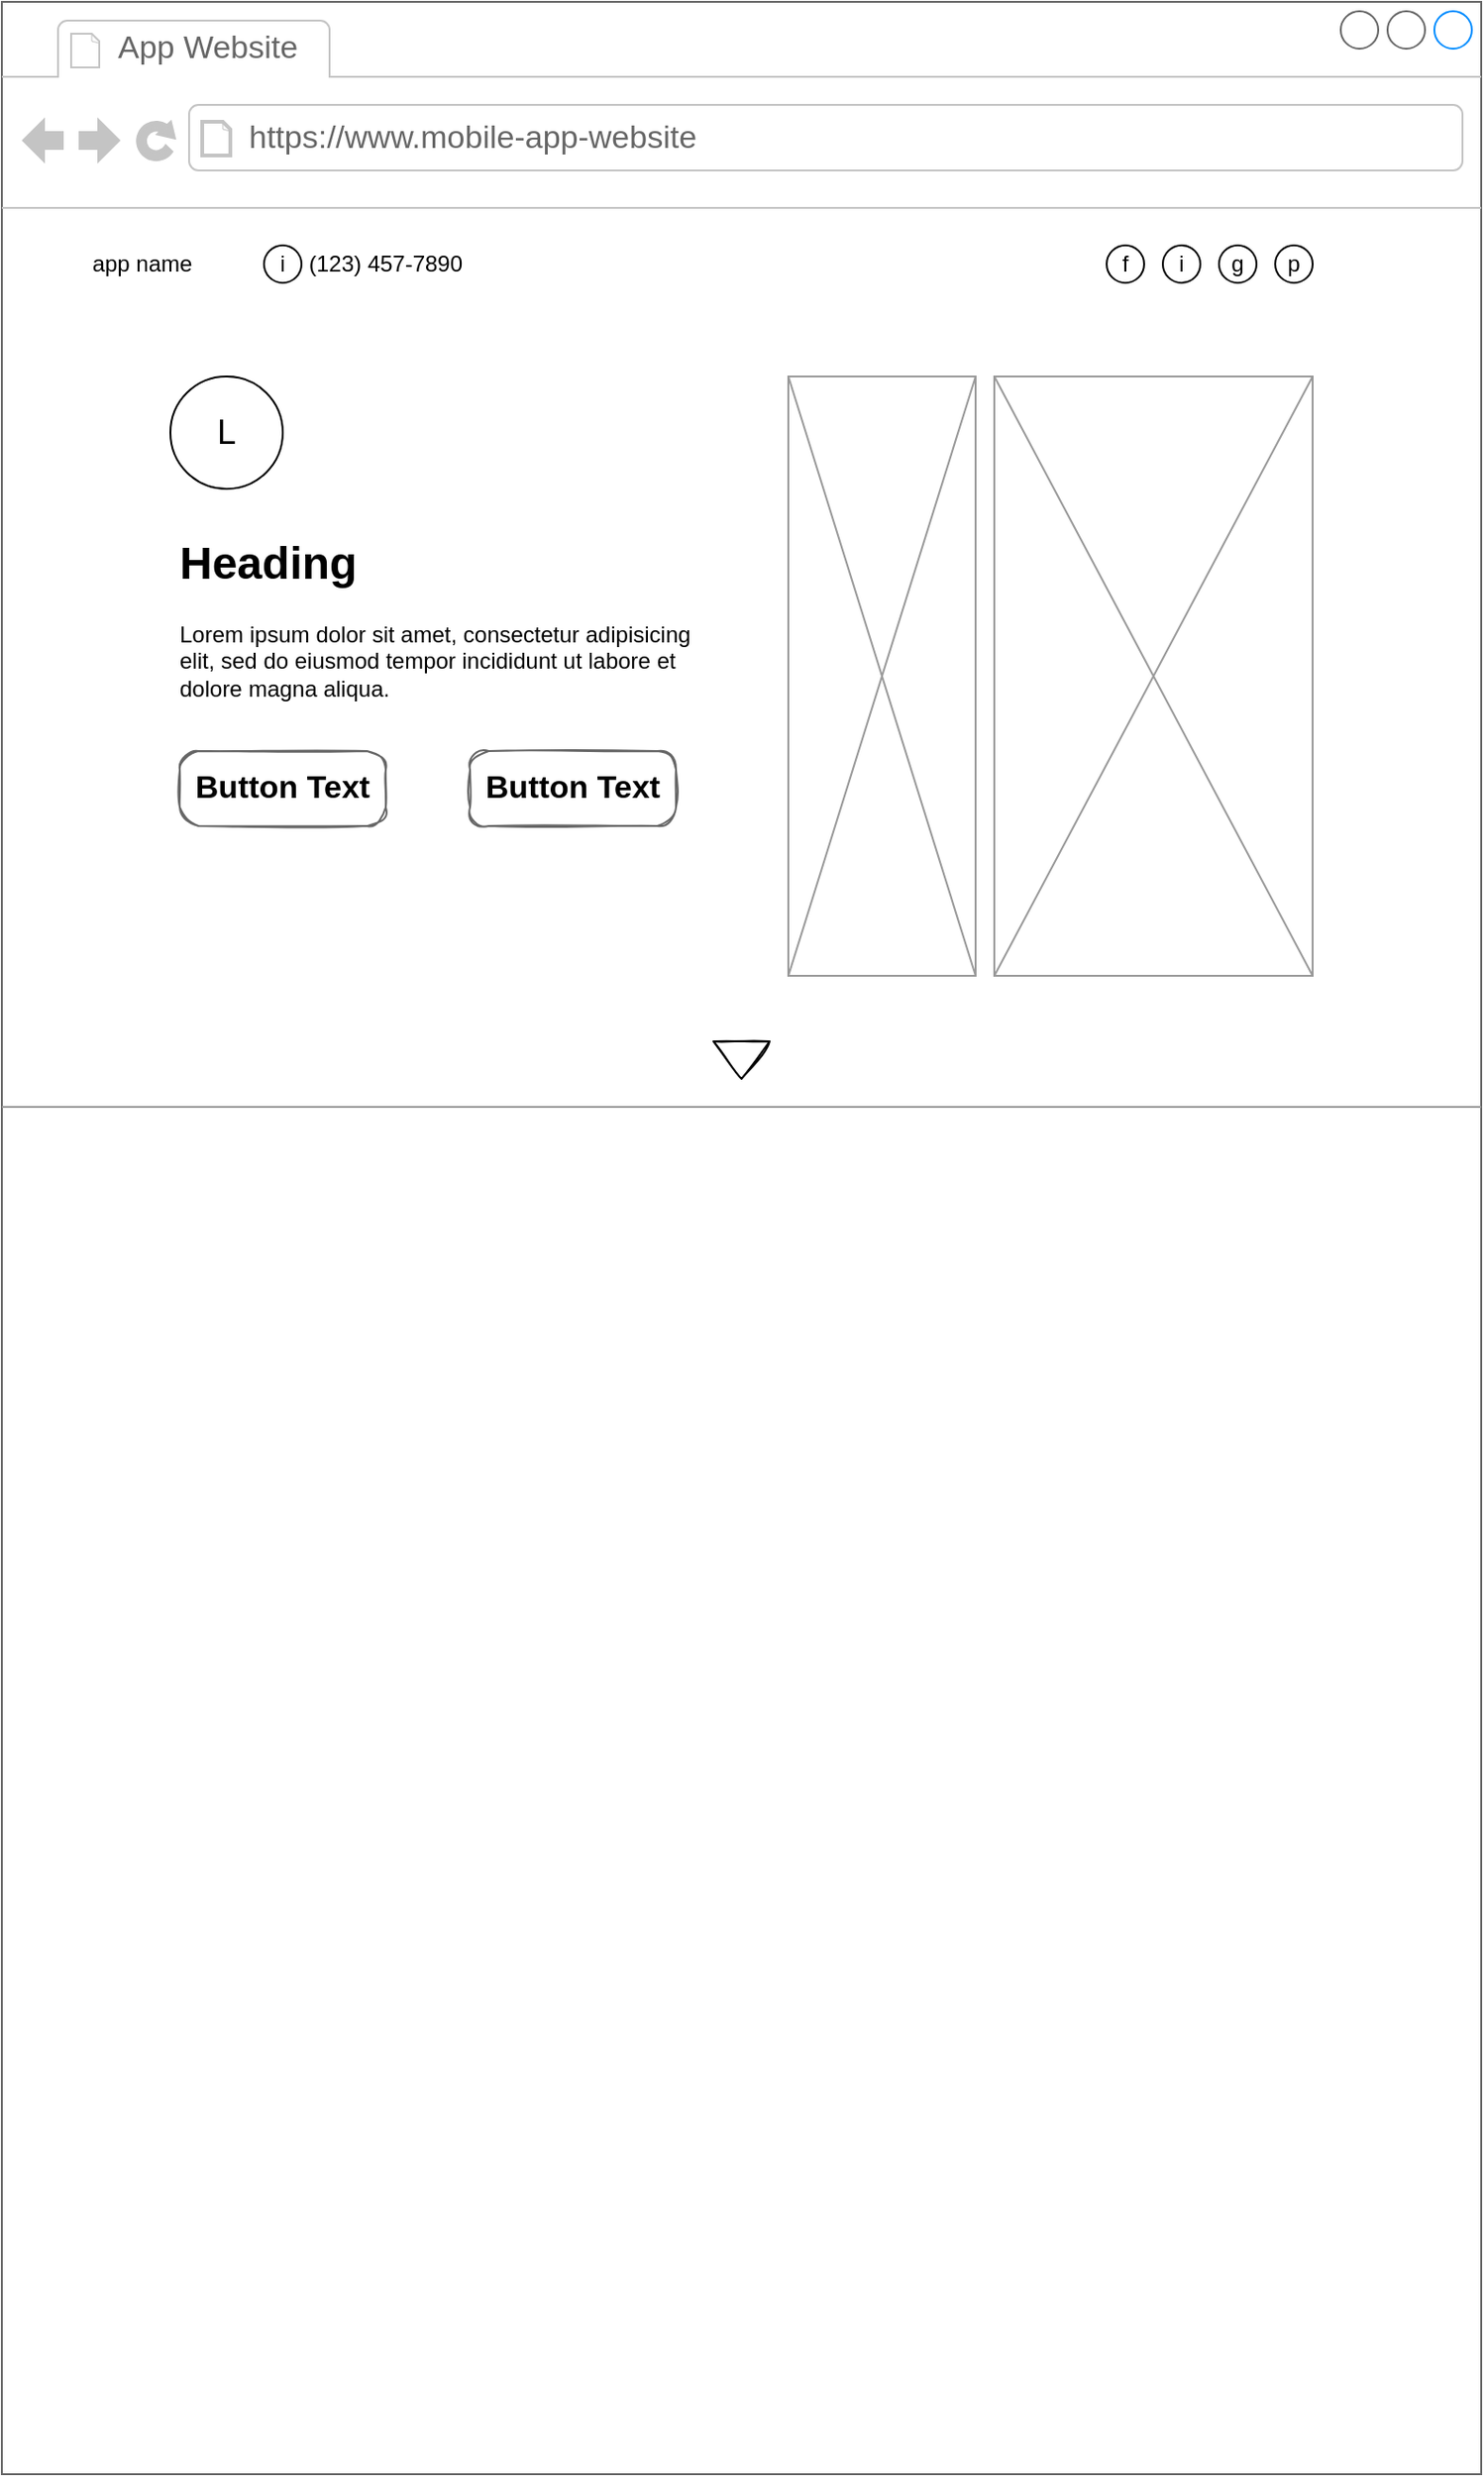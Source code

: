 <mxfile version="14.6.3" type="github">
  <diagram id="2oAOjW0IkgDWgNlKLEwU" name="Page-1">
    <mxGraphModel dx="1038" dy="588" grid="1" gridSize="10" guides="1" tooltips="1" connect="1" arrows="1" fold="1" page="1" pageScale="1" pageWidth="850" pageHeight="1400" math="0" shadow="0">
      <root>
        <mxCell id="0" />
        <mxCell id="1" parent="0" />
        <mxCell id="FI9FSAnp2MX3LIdGFpVo-7" value="" style="strokeWidth=1;shadow=0;dashed=0;align=center;html=1;shape=mxgraph.mockup.containers.browserWindow;rSize=0;strokeColor=#666666;strokeColor2=#008cff;strokeColor3=#c4c4c4;mainText=,;recursiveResize=0;" vertex="1" parent="1">
          <mxGeometry x="30" y="40" width="790" height="1320" as="geometry" />
        </mxCell>
        <mxCell id="FI9FSAnp2MX3LIdGFpVo-8" value="App Website" style="strokeWidth=1;shadow=0;dashed=0;align=center;html=1;shape=mxgraph.mockup.containers.anchor;fontSize=17;fontColor=#666666;align=left;" vertex="1" parent="FI9FSAnp2MX3LIdGFpVo-7">
          <mxGeometry x="60" y="12" width="110" height="26" as="geometry" />
        </mxCell>
        <mxCell id="FI9FSAnp2MX3LIdGFpVo-9" value="https://www.mobile-app-website" style="strokeWidth=1;shadow=0;dashed=0;align=center;html=1;shape=mxgraph.mockup.containers.anchor;rSize=0;fontSize=17;fontColor=#666666;align=left;" vertex="1" parent="FI9FSAnp2MX3LIdGFpVo-7">
          <mxGeometry x="130" y="60" width="250" height="26" as="geometry" />
        </mxCell>
        <mxCell id="FI9FSAnp2MX3LIdGFpVo-14" value="app name" style="text;html=1;strokeColor=none;fillColor=none;align=center;verticalAlign=middle;whiteSpace=wrap;rounded=0;" vertex="1" parent="FI9FSAnp2MX3LIdGFpVo-7">
          <mxGeometry x="30" y="130" width="90" height="20" as="geometry" />
        </mxCell>
        <mxCell id="FI9FSAnp2MX3LIdGFpVo-15" value="(123) 457-7890" style="text;html=1;strokeColor=none;fillColor=none;align=center;verticalAlign=middle;whiteSpace=wrap;rounded=0;" vertex="1" parent="FI9FSAnp2MX3LIdGFpVo-7">
          <mxGeometry x="160" y="130" width="90" height="20" as="geometry" />
        </mxCell>
        <mxCell id="FI9FSAnp2MX3LIdGFpVo-16" value="" style="ellipse;whiteSpace=wrap;html=1;aspect=fixed;" vertex="1" parent="FI9FSAnp2MX3LIdGFpVo-7">
          <mxGeometry x="140" y="130" width="20" height="20" as="geometry" />
        </mxCell>
        <mxCell id="FI9FSAnp2MX3LIdGFpVo-17" value="i" style="text;html=1;strokeColor=none;fillColor=none;align=center;verticalAlign=middle;whiteSpace=wrap;rounded=0;" vertex="1" parent="FI9FSAnp2MX3LIdGFpVo-7">
          <mxGeometry x="130" y="130" width="40" height="20" as="geometry" />
        </mxCell>
        <mxCell id="FI9FSAnp2MX3LIdGFpVo-20" value="" style="verticalLabelPosition=bottom;shadow=0;dashed=0;align=center;html=1;verticalAlign=top;strokeWidth=1;shape=mxgraph.mockup.graphics.simpleIcon;strokeColor=#999999;" vertex="1" parent="FI9FSAnp2MX3LIdGFpVo-7">
          <mxGeometry x="530" y="200" width="170" height="320" as="geometry" />
        </mxCell>
        <mxCell id="FI9FSAnp2MX3LIdGFpVo-29" value="" style="verticalLabelPosition=bottom;shadow=0;dashed=0;align=center;html=1;verticalAlign=top;strokeWidth=1;shape=mxgraph.mockup.graphics.simpleIcon;strokeColor=#999999;" vertex="1" parent="FI9FSAnp2MX3LIdGFpVo-7">
          <mxGeometry x="420" y="200" width="100" height="320" as="geometry" />
        </mxCell>
        <mxCell id="FI9FSAnp2MX3LIdGFpVo-37" value="" style="ellipse;whiteSpace=wrap;html=1;aspect=fixed;" vertex="1" parent="FI9FSAnp2MX3LIdGFpVo-7">
          <mxGeometry x="590" y="130" width="20" height="20" as="geometry" />
        </mxCell>
        <mxCell id="FI9FSAnp2MX3LIdGFpVo-40" value="" style="ellipse;whiteSpace=wrap;html=1;aspect=fixed;" vertex="1" parent="FI9FSAnp2MX3LIdGFpVo-7">
          <mxGeometry x="650" y="130" width="20" height="20" as="geometry" />
        </mxCell>
        <mxCell id="FI9FSAnp2MX3LIdGFpVo-41" value="" style="ellipse;whiteSpace=wrap;html=1;aspect=fixed;" vertex="1" parent="FI9FSAnp2MX3LIdGFpVo-7">
          <mxGeometry x="680" y="130" width="20" height="20" as="geometry" />
        </mxCell>
        <mxCell id="FI9FSAnp2MX3LIdGFpVo-42" value="" style="ellipse;whiteSpace=wrap;html=1;aspect=fixed;" vertex="1" parent="FI9FSAnp2MX3LIdGFpVo-7">
          <mxGeometry x="620" y="130" width="20" height="20" as="geometry" />
        </mxCell>
        <mxCell id="FI9FSAnp2MX3LIdGFpVo-44" value="f" style="text;html=1;strokeColor=none;fillColor=none;align=center;verticalAlign=middle;whiteSpace=wrap;rounded=0;" vertex="1" parent="FI9FSAnp2MX3LIdGFpVo-7">
          <mxGeometry x="580" y="130" width="40" height="20" as="geometry" />
        </mxCell>
        <mxCell id="FI9FSAnp2MX3LIdGFpVo-45" value="p" style="text;html=1;strokeColor=none;fillColor=none;align=center;verticalAlign=middle;whiteSpace=wrap;rounded=0;" vertex="1" parent="FI9FSAnp2MX3LIdGFpVo-7">
          <mxGeometry x="670" y="130" width="40" height="20" as="geometry" />
        </mxCell>
        <mxCell id="FI9FSAnp2MX3LIdGFpVo-46" value="g" style="text;html=1;strokeColor=none;fillColor=none;align=center;verticalAlign=middle;whiteSpace=wrap;rounded=0;" vertex="1" parent="FI9FSAnp2MX3LIdGFpVo-7">
          <mxGeometry x="640" y="130" width="40" height="20" as="geometry" />
        </mxCell>
        <mxCell id="FI9FSAnp2MX3LIdGFpVo-47" value="i" style="text;html=1;strokeColor=none;fillColor=none;align=center;verticalAlign=middle;whiteSpace=wrap;rounded=0;" vertex="1" parent="FI9FSAnp2MX3LIdGFpVo-7">
          <mxGeometry x="610" y="130" width="40" height="20" as="geometry" />
        </mxCell>
        <mxCell id="FI9FSAnp2MX3LIdGFpVo-49" value="" style="verticalLabelPosition=bottom;shadow=0;dashed=0;align=center;html=1;verticalAlign=top;strokeWidth=1;shape=mxgraph.mockup.markup.line;strokeColor=#999999;" vertex="1" parent="FI9FSAnp2MX3LIdGFpVo-7">
          <mxGeometry y="580" width="790" height="20" as="geometry" />
        </mxCell>
        <mxCell id="FI9FSAnp2MX3LIdGFpVo-50" value="" style="ellipse;whiteSpace=wrap;html=1;aspect=fixed;" vertex="1" parent="FI9FSAnp2MX3LIdGFpVo-7">
          <mxGeometry x="90" y="200" width="60" height="60" as="geometry" />
        </mxCell>
        <mxCell id="FI9FSAnp2MX3LIdGFpVo-51" value="&lt;font style=&quot;font-size: 18px&quot;&gt;L&lt;/font&gt;" style="text;html=1;strokeColor=none;fillColor=none;align=center;verticalAlign=middle;whiteSpace=wrap;rounded=0;" vertex="1" parent="FI9FSAnp2MX3LIdGFpVo-7">
          <mxGeometry x="90" y="210" width="60" height="40" as="geometry" />
        </mxCell>
        <mxCell id="FI9FSAnp2MX3LIdGFpVo-53" value="&lt;h1&gt;Heading&lt;/h1&gt;&lt;p&gt;Lorem ipsum dolor sit amet, consectetur adipisicing elit, sed do eiusmod tempor incididunt ut labore et dolore magna aliqua.&lt;/p&gt;" style="text;html=1;strokeColor=none;fillColor=none;spacing=5;spacingTop=-20;whiteSpace=wrap;overflow=hidden;rounded=0;" vertex="1" parent="FI9FSAnp2MX3LIdGFpVo-7">
          <mxGeometry x="90" y="280" width="290" height="120" as="geometry" />
        </mxCell>
        <mxCell id="FI9FSAnp2MX3LIdGFpVo-54" value="&lt;font color=&quot;#000000&quot;&gt;Button Text&lt;/font&gt;" style="strokeWidth=1;shadow=0;dashed=0;align=center;html=1;shape=mxgraph.mockup.buttons.button;strokeColor=#666666;mainText=;buttonStyle=round;fontSize=17;fontStyle=1;whiteSpace=wrap;fontColor=#FFFFFF;fillColor=none;sketch=1;" vertex="1" parent="FI9FSAnp2MX3LIdGFpVo-7">
          <mxGeometry x="95" y="400" width="110" height="40" as="geometry" />
        </mxCell>
        <mxCell id="FI9FSAnp2MX3LIdGFpVo-55" value="&lt;font color=&quot;#000000&quot;&gt;Button Text&lt;/font&gt;" style="strokeWidth=1;shadow=0;dashed=0;align=center;html=1;shape=mxgraph.mockup.buttons.button;strokeColor=#666666;fontColor=#ffffff;mainText=;buttonStyle=round;fontSize=17;fontStyle=1;whiteSpace=wrap;fillColor=none;sketch=1;" vertex="1" parent="FI9FSAnp2MX3LIdGFpVo-7">
          <mxGeometry x="250" y="400" width="110" height="40" as="geometry" />
        </mxCell>
        <mxCell id="FI9FSAnp2MX3LIdGFpVo-59" value="" style="triangle;whiteSpace=wrap;html=1;fontColor=none;fillColor=none;rotation=90;sketch=1;rounded=0;shadow=0;" vertex="1" parent="FI9FSAnp2MX3LIdGFpVo-7">
          <mxGeometry x="385" y="550" width="20" height="30" as="geometry" />
        </mxCell>
      </root>
    </mxGraphModel>
  </diagram>
</mxfile>
